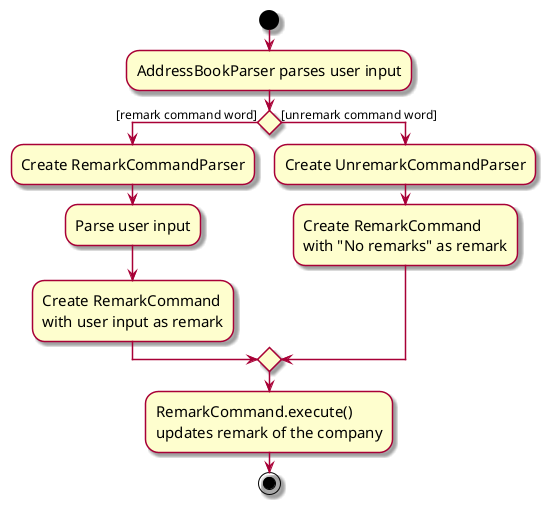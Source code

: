 @startuml
skin rose
skinparam ActivityFontSize 15
skinparam ArrowFontSize 12
start
:AddressBookParser parses user input;

'Since the beta syntax does not support placing the condition outside the
'diamond we place it as the true branch instead.

if () then ([remark command word])
    :Create RemarkCommandParser;
    :Parse user input;
    :Create RemarkCommand
    with user input as remark;

else ([unremark command word])
    :Create UnremarkCommandParser;
    :Create RemarkCommand
    with "No remarks" as remark;

endif

:RemarkCommand.execute()
updates remark of the company;
stop
@enduml
